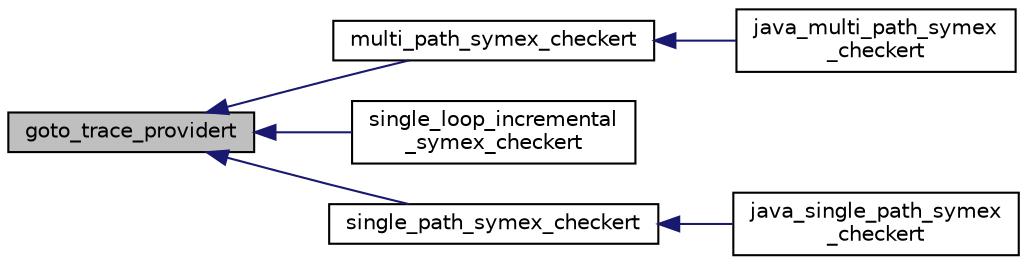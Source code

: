 digraph "goto_trace_providert"
{
 // LATEX_PDF_SIZE
  bgcolor="transparent";
  edge [fontname="Helvetica",fontsize="10",labelfontname="Helvetica",labelfontsize="10"];
  node [fontname="Helvetica",fontsize="10",shape=record];
  rankdir="LR";
  Node1 [label="goto_trace_providert",height=0.2,width=0.4,color="black", fillcolor="grey75", style="filled", fontcolor="black",tooltip="An implementation of incremental_goto_checkert may implement this interface to provide goto traces."];
  Node1 -> Node2 [dir="back",color="midnightblue",fontsize="10",style="solid",fontname="Helvetica"];
  Node2 [label="multi_path_symex_checkert",height=0.2,width=0.4,color="black",URL="$classmulti__path__symex__checkert.html",tooltip="Performs a multi-path symbolic execution using goto-symex and calls a SAT/SMT solver to check the sta..."];
  Node2 -> Node3 [dir="back",color="midnightblue",fontsize="10",style="solid",fontname="Helvetica"];
  Node3 [label="java_multi_path_symex\l_checkert",height=0.2,width=0.4,color="black",URL="$classjava__multi__path__symex__checkert.html",tooltip=" "];
  Node1 -> Node4 [dir="back",color="midnightblue",fontsize="10",style="solid",fontname="Helvetica"];
  Node4 [label="single_loop_incremental\l_symex_checkert",height=0.2,width=0.4,color="black",URL="$classsingle__loop__incremental__symex__checkert.html",tooltip="Performs a multi-path symbolic execution using goto-symex that incrementally unwinds a given loop and..."];
  Node1 -> Node5 [dir="back",color="midnightblue",fontsize="10",style="solid",fontname="Helvetica"];
  Node5 [label="single_path_symex_checkert",height=0.2,width=0.4,color="black",URL="$classsingle__path__symex__checkert.html",tooltip="Uses goto-symex to symbolically execute each path in the goto model and calls a solver to find proper..."];
  Node5 -> Node6 [dir="back",color="midnightblue",fontsize="10",style="solid",fontname="Helvetica"];
  Node6 [label="java_single_path_symex\l_checkert",height=0.2,width=0.4,color="black",URL="$classjava__single__path__symex__checkert.html",tooltip=" "];
}
